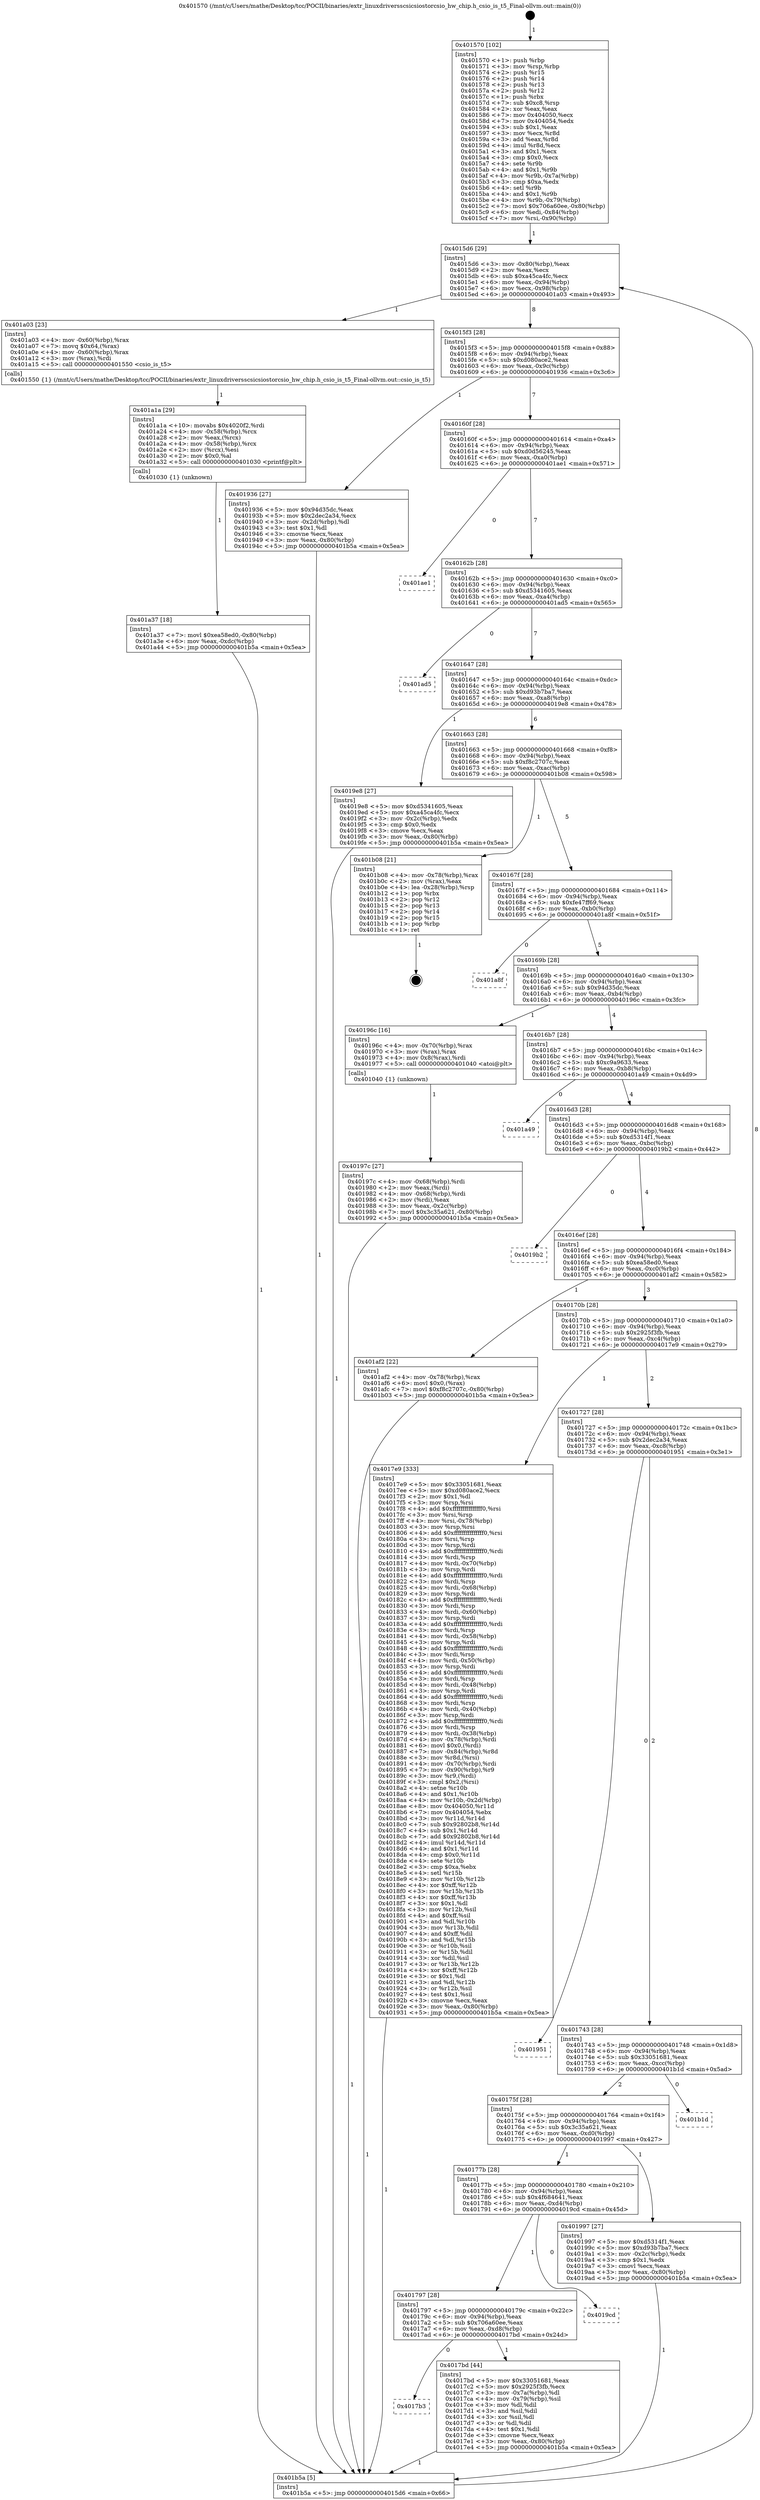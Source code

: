 digraph "0x401570" {
  label = "0x401570 (/mnt/c/Users/mathe/Desktop/tcc/POCII/binaries/extr_linuxdriversscsicsiostorcsio_hw_chip.h_csio_is_t5_Final-ollvm.out::main(0))"
  labelloc = "t"
  node[shape=record]

  Entry [label="",width=0.3,height=0.3,shape=circle,fillcolor=black,style=filled]
  "0x4015d6" [label="{
     0x4015d6 [29]\l
     | [instrs]\l
     &nbsp;&nbsp;0x4015d6 \<+3\>: mov -0x80(%rbp),%eax\l
     &nbsp;&nbsp;0x4015d9 \<+2\>: mov %eax,%ecx\l
     &nbsp;&nbsp;0x4015db \<+6\>: sub $0xa45ca4fc,%ecx\l
     &nbsp;&nbsp;0x4015e1 \<+6\>: mov %eax,-0x94(%rbp)\l
     &nbsp;&nbsp;0x4015e7 \<+6\>: mov %ecx,-0x98(%rbp)\l
     &nbsp;&nbsp;0x4015ed \<+6\>: je 0000000000401a03 \<main+0x493\>\l
  }"]
  "0x401a03" [label="{
     0x401a03 [23]\l
     | [instrs]\l
     &nbsp;&nbsp;0x401a03 \<+4\>: mov -0x60(%rbp),%rax\l
     &nbsp;&nbsp;0x401a07 \<+7\>: movq $0x64,(%rax)\l
     &nbsp;&nbsp;0x401a0e \<+4\>: mov -0x60(%rbp),%rax\l
     &nbsp;&nbsp;0x401a12 \<+3\>: mov (%rax),%rdi\l
     &nbsp;&nbsp;0x401a15 \<+5\>: call 0000000000401550 \<csio_is_t5\>\l
     | [calls]\l
     &nbsp;&nbsp;0x401550 \{1\} (/mnt/c/Users/mathe/Desktop/tcc/POCII/binaries/extr_linuxdriversscsicsiostorcsio_hw_chip.h_csio_is_t5_Final-ollvm.out::csio_is_t5)\l
  }"]
  "0x4015f3" [label="{
     0x4015f3 [28]\l
     | [instrs]\l
     &nbsp;&nbsp;0x4015f3 \<+5\>: jmp 00000000004015f8 \<main+0x88\>\l
     &nbsp;&nbsp;0x4015f8 \<+6\>: mov -0x94(%rbp),%eax\l
     &nbsp;&nbsp;0x4015fe \<+5\>: sub $0xd080ace2,%eax\l
     &nbsp;&nbsp;0x401603 \<+6\>: mov %eax,-0x9c(%rbp)\l
     &nbsp;&nbsp;0x401609 \<+6\>: je 0000000000401936 \<main+0x3c6\>\l
  }"]
  Exit [label="",width=0.3,height=0.3,shape=circle,fillcolor=black,style=filled,peripheries=2]
  "0x401936" [label="{
     0x401936 [27]\l
     | [instrs]\l
     &nbsp;&nbsp;0x401936 \<+5\>: mov $0x94d35dc,%eax\l
     &nbsp;&nbsp;0x40193b \<+5\>: mov $0x2dec2a34,%ecx\l
     &nbsp;&nbsp;0x401940 \<+3\>: mov -0x2d(%rbp),%dl\l
     &nbsp;&nbsp;0x401943 \<+3\>: test $0x1,%dl\l
     &nbsp;&nbsp;0x401946 \<+3\>: cmovne %ecx,%eax\l
     &nbsp;&nbsp;0x401949 \<+3\>: mov %eax,-0x80(%rbp)\l
     &nbsp;&nbsp;0x40194c \<+5\>: jmp 0000000000401b5a \<main+0x5ea\>\l
  }"]
  "0x40160f" [label="{
     0x40160f [28]\l
     | [instrs]\l
     &nbsp;&nbsp;0x40160f \<+5\>: jmp 0000000000401614 \<main+0xa4\>\l
     &nbsp;&nbsp;0x401614 \<+6\>: mov -0x94(%rbp),%eax\l
     &nbsp;&nbsp;0x40161a \<+5\>: sub $0xd0d56245,%eax\l
     &nbsp;&nbsp;0x40161f \<+6\>: mov %eax,-0xa0(%rbp)\l
     &nbsp;&nbsp;0x401625 \<+6\>: je 0000000000401ae1 \<main+0x571\>\l
  }"]
  "0x401a37" [label="{
     0x401a37 [18]\l
     | [instrs]\l
     &nbsp;&nbsp;0x401a37 \<+7\>: movl $0xea58ed0,-0x80(%rbp)\l
     &nbsp;&nbsp;0x401a3e \<+6\>: mov %eax,-0xdc(%rbp)\l
     &nbsp;&nbsp;0x401a44 \<+5\>: jmp 0000000000401b5a \<main+0x5ea\>\l
  }"]
  "0x401ae1" [label="{
     0x401ae1\l
  }", style=dashed]
  "0x40162b" [label="{
     0x40162b [28]\l
     | [instrs]\l
     &nbsp;&nbsp;0x40162b \<+5\>: jmp 0000000000401630 \<main+0xc0\>\l
     &nbsp;&nbsp;0x401630 \<+6\>: mov -0x94(%rbp),%eax\l
     &nbsp;&nbsp;0x401636 \<+5\>: sub $0xd5341605,%eax\l
     &nbsp;&nbsp;0x40163b \<+6\>: mov %eax,-0xa4(%rbp)\l
     &nbsp;&nbsp;0x401641 \<+6\>: je 0000000000401ad5 \<main+0x565\>\l
  }"]
  "0x401a1a" [label="{
     0x401a1a [29]\l
     | [instrs]\l
     &nbsp;&nbsp;0x401a1a \<+10\>: movabs $0x4020f2,%rdi\l
     &nbsp;&nbsp;0x401a24 \<+4\>: mov -0x58(%rbp),%rcx\l
     &nbsp;&nbsp;0x401a28 \<+2\>: mov %eax,(%rcx)\l
     &nbsp;&nbsp;0x401a2a \<+4\>: mov -0x58(%rbp),%rcx\l
     &nbsp;&nbsp;0x401a2e \<+2\>: mov (%rcx),%esi\l
     &nbsp;&nbsp;0x401a30 \<+2\>: mov $0x0,%al\l
     &nbsp;&nbsp;0x401a32 \<+5\>: call 0000000000401030 \<printf@plt\>\l
     | [calls]\l
     &nbsp;&nbsp;0x401030 \{1\} (unknown)\l
  }"]
  "0x401ad5" [label="{
     0x401ad5\l
  }", style=dashed]
  "0x401647" [label="{
     0x401647 [28]\l
     | [instrs]\l
     &nbsp;&nbsp;0x401647 \<+5\>: jmp 000000000040164c \<main+0xdc\>\l
     &nbsp;&nbsp;0x40164c \<+6\>: mov -0x94(%rbp),%eax\l
     &nbsp;&nbsp;0x401652 \<+5\>: sub $0xd93b7ba7,%eax\l
     &nbsp;&nbsp;0x401657 \<+6\>: mov %eax,-0xa8(%rbp)\l
     &nbsp;&nbsp;0x40165d \<+6\>: je 00000000004019e8 \<main+0x478\>\l
  }"]
  "0x40197c" [label="{
     0x40197c [27]\l
     | [instrs]\l
     &nbsp;&nbsp;0x40197c \<+4\>: mov -0x68(%rbp),%rdi\l
     &nbsp;&nbsp;0x401980 \<+2\>: mov %eax,(%rdi)\l
     &nbsp;&nbsp;0x401982 \<+4\>: mov -0x68(%rbp),%rdi\l
     &nbsp;&nbsp;0x401986 \<+2\>: mov (%rdi),%eax\l
     &nbsp;&nbsp;0x401988 \<+3\>: mov %eax,-0x2c(%rbp)\l
     &nbsp;&nbsp;0x40198b \<+7\>: movl $0x3c35a621,-0x80(%rbp)\l
     &nbsp;&nbsp;0x401992 \<+5\>: jmp 0000000000401b5a \<main+0x5ea\>\l
  }"]
  "0x4019e8" [label="{
     0x4019e8 [27]\l
     | [instrs]\l
     &nbsp;&nbsp;0x4019e8 \<+5\>: mov $0xd5341605,%eax\l
     &nbsp;&nbsp;0x4019ed \<+5\>: mov $0xa45ca4fc,%ecx\l
     &nbsp;&nbsp;0x4019f2 \<+3\>: mov -0x2c(%rbp),%edx\l
     &nbsp;&nbsp;0x4019f5 \<+3\>: cmp $0x0,%edx\l
     &nbsp;&nbsp;0x4019f8 \<+3\>: cmove %ecx,%eax\l
     &nbsp;&nbsp;0x4019fb \<+3\>: mov %eax,-0x80(%rbp)\l
     &nbsp;&nbsp;0x4019fe \<+5\>: jmp 0000000000401b5a \<main+0x5ea\>\l
  }"]
  "0x401663" [label="{
     0x401663 [28]\l
     | [instrs]\l
     &nbsp;&nbsp;0x401663 \<+5\>: jmp 0000000000401668 \<main+0xf8\>\l
     &nbsp;&nbsp;0x401668 \<+6\>: mov -0x94(%rbp),%eax\l
     &nbsp;&nbsp;0x40166e \<+5\>: sub $0xf8c2707c,%eax\l
     &nbsp;&nbsp;0x401673 \<+6\>: mov %eax,-0xac(%rbp)\l
     &nbsp;&nbsp;0x401679 \<+6\>: je 0000000000401b08 \<main+0x598\>\l
  }"]
  "0x401570" [label="{
     0x401570 [102]\l
     | [instrs]\l
     &nbsp;&nbsp;0x401570 \<+1\>: push %rbp\l
     &nbsp;&nbsp;0x401571 \<+3\>: mov %rsp,%rbp\l
     &nbsp;&nbsp;0x401574 \<+2\>: push %r15\l
     &nbsp;&nbsp;0x401576 \<+2\>: push %r14\l
     &nbsp;&nbsp;0x401578 \<+2\>: push %r13\l
     &nbsp;&nbsp;0x40157a \<+2\>: push %r12\l
     &nbsp;&nbsp;0x40157c \<+1\>: push %rbx\l
     &nbsp;&nbsp;0x40157d \<+7\>: sub $0xc8,%rsp\l
     &nbsp;&nbsp;0x401584 \<+2\>: xor %eax,%eax\l
     &nbsp;&nbsp;0x401586 \<+7\>: mov 0x404050,%ecx\l
     &nbsp;&nbsp;0x40158d \<+7\>: mov 0x404054,%edx\l
     &nbsp;&nbsp;0x401594 \<+3\>: sub $0x1,%eax\l
     &nbsp;&nbsp;0x401597 \<+3\>: mov %ecx,%r8d\l
     &nbsp;&nbsp;0x40159a \<+3\>: add %eax,%r8d\l
     &nbsp;&nbsp;0x40159d \<+4\>: imul %r8d,%ecx\l
     &nbsp;&nbsp;0x4015a1 \<+3\>: and $0x1,%ecx\l
     &nbsp;&nbsp;0x4015a4 \<+3\>: cmp $0x0,%ecx\l
     &nbsp;&nbsp;0x4015a7 \<+4\>: sete %r9b\l
     &nbsp;&nbsp;0x4015ab \<+4\>: and $0x1,%r9b\l
     &nbsp;&nbsp;0x4015af \<+4\>: mov %r9b,-0x7a(%rbp)\l
     &nbsp;&nbsp;0x4015b3 \<+3\>: cmp $0xa,%edx\l
     &nbsp;&nbsp;0x4015b6 \<+4\>: setl %r9b\l
     &nbsp;&nbsp;0x4015ba \<+4\>: and $0x1,%r9b\l
     &nbsp;&nbsp;0x4015be \<+4\>: mov %r9b,-0x79(%rbp)\l
     &nbsp;&nbsp;0x4015c2 \<+7\>: movl $0x706a60ee,-0x80(%rbp)\l
     &nbsp;&nbsp;0x4015c9 \<+6\>: mov %edi,-0x84(%rbp)\l
     &nbsp;&nbsp;0x4015cf \<+7\>: mov %rsi,-0x90(%rbp)\l
  }"]
  "0x401b08" [label="{
     0x401b08 [21]\l
     | [instrs]\l
     &nbsp;&nbsp;0x401b08 \<+4\>: mov -0x78(%rbp),%rax\l
     &nbsp;&nbsp;0x401b0c \<+2\>: mov (%rax),%eax\l
     &nbsp;&nbsp;0x401b0e \<+4\>: lea -0x28(%rbp),%rsp\l
     &nbsp;&nbsp;0x401b12 \<+1\>: pop %rbx\l
     &nbsp;&nbsp;0x401b13 \<+2\>: pop %r12\l
     &nbsp;&nbsp;0x401b15 \<+2\>: pop %r13\l
     &nbsp;&nbsp;0x401b17 \<+2\>: pop %r14\l
     &nbsp;&nbsp;0x401b19 \<+2\>: pop %r15\l
     &nbsp;&nbsp;0x401b1b \<+1\>: pop %rbp\l
     &nbsp;&nbsp;0x401b1c \<+1\>: ret\l
  }"]
  "0x40167f" [label="{
     0x40167f [28]\l
     | [instrs]\l
     &nbsp;&nbsp;0x40167f \<+5\>: jmp 0000000000401684 \<main+0x114\>\l
     &nbsp;&nbsp;0x401684 \<+6\>: mov -0x94(%rbp),%eax\l
     &nbsp;&nbsp;0x40168a \<+5\>: sub $0xfe47ff69,%eax\l
     &nbsp;&nbsp;0x40168f \<+6\>: mov %eax,-0xb0(%rbp)\l
     &nbsp;&nbsp;0x401695 \<+6\>: je 0000000000401a8f \<main+0x51f\>\l
  }"]
  "0x401b5a" [label="{
     0x401b5a [5]\l
     | [instrs]\l
     &nbsp;&nbsp;0x401b5a \<+5\>: jmp 00000000004015d6 \<main+0x66\>\l
  }"]
  "0x401a8f" [label="{
     0x401a8f\l
  }", style=dashed]
  "0x40169b" [label="{
     0x40169b [28]\l
     | [instrs]\l
     &nbsp;&nbsp;0x40169b \<+5\>: jmp 00000000004016a0 \<main+0x130\>\l
     &nbsp;&nbsp;0x4016a0 \<+6\>: mov -0x94(%rbp),%eax\l
     &nbsp;&nbsp;0x4016a6 \<+5\>: sub $0x94d35dc,%eax\l
     &nbsp;&nbsp;0x4016ab \<+6\>: mov %eax,-0xb4(%rbp)\l
     &nbsp;&nbsp;0x4016b1 \<+6\>: je 000000000040196c \<main+0x3fc\>\l
  }"]
  "0x4017b3" [label="{
     0x4017b3\l
  }", style=dashed]
  "0x40196c" [label="{
     0x40196c [16]\l
     | [instrs]\l
     &nbsp;&nbsp;0x40196c \<+4\>: mov -0x70(%rbp),%rax\l
     &nbsp;&nbsp;0x401970 \<+3\>: mov (%rax),%rax\l
     &nbsp;&nbsp;0x401973 \<+4\>: mov 0x8(%rax),%rdi\l
     &nbsp;&nbsp;0x401977 \<+5\>: call 0000000000401040 \<atoi@plt\>\l
     | [calls]\l
     &nbsp;&nbsp;0x401040 \{1\} (unknown)\l
  }"]
  "0x4016b7" [label="{
     0x4016b7 [28]\l
     | [instrs]\l
     &nbsp;&nbsp;0x4016b7 \<+5\>: jmp 00000000004016bc \<main+0x14c\>\l
     &nbsp;&nbsp;0x4016bc \<+6\>: mov -0x94(%rbp),%eax\l
     &nbsp;&nbsp;0x4016c2 \<+5\>: sub $0xc9a9633,%eax\l
     &nbsp;&nbsp;0x4016c7 \<+6\>: mov %eax,-0xb8(%rbp)\l
     &nbsp;&nbsp;0x4016cd \<+6\>: je 0000000000401a49 \<main+0x4d9\>\l
  }"]
  "0x4017bd" [label="{
     0x4017bd [44]\l
     | [instrs]\l
     &nbsp;&nbsp;0x4017bd \<+5\>: mov $0x33051681,%eax\l
     &nbsp;&nbsp;0x4017c2 \<+5\>: mov $0x2925f3fb,%ecx\l
     &nbsp;&nbsp;0x4017c7 \<+3\>: mov -0x7a(%rbp),%dl\l
     &nbsp;&nbsp;0x4017ca \<+4\>: mov -0x79(%rbp),%sil\l
     &nbsp;&nbsp;0x4017ce \<+3\>: mov %dl,%dil\l
     &nbsp;&nbsp;0x4017d1 \<+3\>: and %sil,%dil\l
     &nbsp;&nbsp;0x4017d4 \<+3\>: xor %sil,%dl\l
     &nbsp;&nbsp;0x4017d7 \<+3\>: or %dl,%dil\l
     &nbsp;&nbsp;0x4017da \<+4\>: test $0x1,%dil\l
     &nbsp;&nbsp;0x4017de \<+3\>: cmovne %ecx,%eax\l
     &nbsp;&nbsp;0x4017e1 \<+3\>: mov %eax,-0x80(%rbp)\l
     &nbsp;&nbsp;0x4017e4 \<+5\>: jmp 0000000000401b5a \<main+0x5ea\>\l
  }"]
  "0x401a49" [label="{
     0x401a49\l
  }", style=dashed]
  "0x4016d3" [label="{
     0x4016d3 [28]\l
     | [instrs]\l
     &nbsp;&nbsp;0x4016d3 \<+5\>: jmp 00000000004016d8 \<main+0x168\>\l
     &nbsp;&nbsp;0x4016d8 \<+6\>: mov -0x94(%rbp),%eax\l
     &nbsp;&nbsp;0x4016de \<+5\>: sub $0xd5314f1,%eax\l
     &nbsp;&nbsp;0x4016e3 \<+6\>: mov %eax,-0xbc(%rbp)\l
     &nbsp;&nbsp;0x4016e9 \<+6\>: je 00000000004019b2 \<main+0x442\>\l
  }"]
  "0x401797" [label="{
     0x401797 [28]\l
     | [instrs]\l
     &nbsp;&nbsp;0x401797 \<+5\>: jmp 000000000040179c \<main+0x22c\>\l
     &nbsp;&nbsp;0x40179c \<+6\>: mov -0x94(%rbp),%eax\l
     &nbsp;&nbsp;0x4017a2 \<+5\>: sub $0x706a60ee,%eax\l
     &nbsp;&nbsp;0x4017a7 \<+6\>: mov %eax,-0xd8(%rbp)\l
     &nbsp;&nbsp;0x4017ad \<+6\>: je 00000000004017bd \<main+0x24d\>\l
  }"]
  "0x4019b2" [label="{
     0x4019b2\l
  }", style=dashed]
  "0x4016ef" [label="{
     0x4016ef [28]\l
     | [instrs]\l
     &nbsp;&nbsp;0x4016ef \<+5\>: jmp 00000000004016f4 \<main+0x184\>\l
     &nbsp;&nbsp;0x4016f4 \<+6\>: mov -0x94(%rbp),%eax\l
     &nbsp;&nbsp;0x4016fa \<+5\>: sub $0xea58ed0,%eax\l
     &nbsp;&nbsp;0x4016ff \<+6\>: mov %eax,-0xc0(%rbp)\l
     &nbsp;&nbsp;0x401705 \<+6\>: je 0000000000401af2 \<main+0x582\>\l
  }"]
  "0x4019cd" [label="{
     0x4019cd\l
  }", style=dashed]
  "0x401af2" [label="{
     0x401af2 [22]\l
     | [instrs]\l
     &nbsp;&nbsp;0x401af2 \<+4\>: mov -0x78(%rbp),%rax\l
     &nbsp;&nbsp;0x401af6 \<+6\>: movl $0x0,(%rax)\l
     &nbsp;&nbsp;0x401afc \<+7\>: movl $0xf8c2707c,-0x80(%rbp)\l
     &nbsp;&nbsp;0x401b03 \<+5\>: jmp 0000000000401b5a \<main+0x5ea\>\l
  }"]
  "0x40170b" [label="{
     0x40170b [28]\l
     | [instrs]\l
     &nbsp;&nbsp;0x40170b \<+5\>: jmp 0000000000401710 \<main+0x1a0\>\l
     &nbsp;&nbsp;0x401710 \<+6\>: mov -0x94(%rbp),%eax\l
     &nbsp;&nbsp;0x401716 \<+5\>: sub $0x2925f3fb,%eax\l
     &nbsp;&nbsp;0x40171b \<+6\>: mov %eax,-0xc4(%rbp)\l
     &nbsp;&nbsp;0x401721 \<+6\>: je 00000000004017e9 \<main+0x279\>\l
  }"]
  "0x40177b" [label="{
     0x40177b [28]\l
     | [instrs]\l
     &nbsp;&nbsp;0x40177b \<+5\>: jmp 0000000000401780 \<main+0x210\>\l
     &nbsp;&nbsp;0x401780 \<+6\>: mov -0x94(%rbp),%eax\l
     &nbsp;&nbsp;0x401786 \<+5\>: sub $0x4f684641,%eax\l
     &nbsp;&nbsp;0x40178b \<+6\>: mov %eax,-0xd4(%rbp)\l
     &nbsp;&nbsp;0x401791 \<+6\>: je 00000000004019cd \<main+0x45d\>\l
  }"]
  "0x4017e9" [label="{
     0x4017e9 [333]\l
     | [instrs]\l
     &nbsp;&nbsp;0x4017e9 \<+5\>: mov $0x33051681,%eax\l
     &nbsp;&nbsp;0x4017ee \<+5\>: mov $0xd080ace2,%ecx\l
     &nbsp;&nbsp;0x4017f3 \<+2\>: mov $0x1,%dl\l
     &nbsp;&nbsp;0x4017f5 \<+3\>: mov %rsp,%rsi\l
     &nbsp;&nbsp;0x4017f8 \<+4\>: add $0xfffffffffffffff0,%rsi\l
     &nbsp;&nbsp;0x4017fc \<+3\>: mov %rsi,%rsp\l
     &nbsp;&nbsp;0x4017ff \<+4\>: mov %rsi,-0x78(%rbp)\l
     &nbsp;&nbsp;0x401803 \<+3\>: mov %rsp,%rsi\l
     &nbsp;&nbsp;0x401806 \<+4\>: add $0xfffffffffffffff0,%rsi\l
     &nbsp;&nbsp;0x40180a \<+3\>: mov %rsi,%rsp\l
     &nbsp;&nbsp;0x40180d \<+3\>: mov %rsp,%rdi\l
     &nbsp;&nbsp;0x401810 \<+4\>: add $0xfffffffffffffff0,%rdi\l
     &nbsp;&nbsp;0x401814 \<+3\>: mov %rdi,%rsp\l
     &nbsp;&nbsp;0x401817 \<+4\>: mov %rdi,-0x70(%rbp)\l
     &nbsp;&nbsp;0x40181b \<+3\>: mov %rsp,%rdi\l
     &nbsp;&nbsp;0x40181e \<+4\>: add $0xfffffffffffffff0,%rdi\l
     &nbsp;&nbsp;0x401822 \<+3\>: mov %rdi,%rsp\l
     &nbsp;&nbsp;0x401825 \<+4\>: mov %rdi,-0x68(%rbp)\l
     &nbsp;&nbsp;0x401829 \<+3\>: mov %rsp,%rdi\l
     &nbsp;&nbsp;0x40182c \<+4\>: add $0xfffffffffffffff0,%rdi\l
     &nbsp;&nbsp;0x401830 \<+3\>: mov %rdi,%rsp\l
     &nbsp;&nbsp;0x401833 \<+4\>: mov %rdi,-0x60(%rbp)\l
     &nbsp;&nbsp;0x401837 \<+3\>: mov %rsp,%rdi\l
     &nbsp;&nbsp;0x40183a \<+4\>: add $0xfffffffffffffff0,%rdi\l
     &nbsp;&nbsp;0x40183e \<+3\>: mov %rdi,%rsp\l
     &nbsp;&nbsp;0x401841 \<+4\>: mov %rdi,-0x58(%rbp)\l
     &nbsp;&nbsp;0x401845 \<+3\>: mov %rsp,%rdi\l
     &nbsp;&nbsp;0x401848 \<+4\>: add $0xfffffffffffffff0,%rdi\l
     &nbsp;&nbsp;0x40184c \<+3\>: mov %rdi,%rsp\l
     &nbsp;&nbsp;0x40184f \<+4\>: mov %rdi,-0x50(%rbp)\l
     &nbsp;&nbsp;0x401853 \<+3\>: mov %rsp,%rdi\l
     &nbsp;&nbsp;0x401856 \<+4\>: add $0xfffffffffffffff0,%rdi\l
     &nbsp;&nbsp;0x40185a \<+3\>: mov %rdi,%rsp\l
     &nbsp;&nbsp;0x40185d \<+4\>: mov %rdi,-0x48(%rbp)\l
     &nbsp;&nbsp;0x401861 \<+3\>: mov %rsp,%rdi\l
     &nbsp;&nbsp;0x401864 \<+4\>: add $0xfffffffffffffff0,%rdi\l
     &nbsp;&nbsp;0x401868 \<+3\>: mov %rdi,%rsp\l
     &nbsp;&nbsp;0x40186b \<+4\>: mov %rdi,-0x40(%rbp)\l
     &nbsp;&nbsp;0x40186f \<+3\>: mov %rsp,%rdi\l
     &nbsp;&nbsp;0x401872 \<+4\>: add $0xfffffffffffffff0,%rdi\l
     &nbsp;&nbsp;0x401876 \<+3\>: mov %rdi,%rsp\l
     &nbsp;&nbsp;0x401879 \<+4\>: mov %rdi,-0x38(%rbp)\l
     &nbsp;&nbsp;0x40187d \<+4\>: mov -0x78(%rbp),%rdi\l
     &nbsp;&nbsp;0x401881 \<+6\>: movl $0x0,(%rdi)\l
     &nbsp;&nbsp;0x401887 \<+7\>: mov -0x84(%rbp),%r8d\l
     &nbsp;&nbsp;0x40188e \<+3\>: mov %r8d,(%rsi)\l
     &nbsp;&nbsp;0x401891 \<+4\>: mov -0x70(%rbp),%rdi\l
     &nbsp;&nbsp;0x401895 \<+7\>: mov -0x90(%rbp),%r9\l
     &nbsp;&nbsp;0x40189c \<+3\>: mov %r9,(%rdi)\l
     &nbsp;&nbsp;0x40189f \<+3\>: cmpl $0x2,(%rsi)\l
     &nbsp;&nbsp;0x4018a2 \<+4\>: setne %r10b\l
     &nbsp;&nbsp;0x4018a6 \<+4\>: and $0x1,%r10b\l
     &nbsp;&nbsp;0x4018aa \<+4\>: mov %r10b,-0x2d(%rbp)\l
     &nbsp;&nbsp;0x4018ae \<+8\>: mov 0x404050,%r11d\l
     &nbsp;&nbsp;0x4018b6 \<+7\>: mov 0x404054,%ebx\l
     &nbsp;&nbsp;0x4018bd \<+3\>: mov %r11d,%r14d\l
     &nbsp;&nbsp;0x4018c0 \<+7\>: sub $0x92802b8,%r14d\l
     &nbsp;&nbsp;0x4018c7 \<+4\>: sub $0x1,%r14d\l
     &nbsp;&nbsp;0x4018cb \<+7\>: add $0x92802b8,%r14d\l
     &nbsp;&nbsp;0x4018d2 \<+4\>: imul %r14d,%r11d\l
     &nbsp;&nbsp;0x4018d6 \<+4\>: and $0x1,%r11d\l
     &nbsp;&nbsp;0x4018da \<+4\>: cmp $0x0,%r11d\l
     &nbsp;&nbsp;0x4018de \<+4\>: sete %r10b\l
     &nbsp;&nbsp;0x4018e2 \<+3\>: cmp $0xa,%ebx\l
     &nbsp;&nbsp;0x4018e5 \<+4\>: setl %r15b\l
     &nbsp;&nbsp;0x4018e9 \<+3\>: mov %r10b,%r12b\l
     &nbsp;&nbsp;0x4018ec \<+4\>: xor $0xff,%r12b\l
     &nbsp;&nbsp;0x4018f0 \<+3\>: mov %r15b,%r13b\l
     &nbsp;&nbsp;0x4018f3 \<+4\>: xor $0xff,%r13b\l
     &nbsp;&nbsp;0x4018f7 \<+3\>: xor $0x1,%dl\l
     &nbsp;&nbsp;0x4018fa \<+3\>: mov %r12b,%sil\l
     &nbsp;&nbsp;0x4018fd \<+4\>: and $0xff,%sil\l
     &nbsp;&nbsp;0x401901 \<+3\>: and %dl,%r10b\l
     &nbsp;&nbsp;0x401904 \<+3\>: mov %r13b,%dil\l
     &nbsp;&nbsp;0x401907 \<+4\>: and $0xff,%dil\l
     &nbsp;&nbsp;0x40190b \<+3\>: and %dl,%r15b\l
     &nbsp;&nbsp;0x40190e \<+3\>: or %r10b,%sil\l
     &nbsp;&nbsp;0x401911 \<+3\>: or %r15b,%dil\l
     &nbsp;&nbsp;0x401914 \<+3\>: xor %dil,%sil\l
     &nbsp;&nbsp;0x401917 \<+3\>: or %r13b,%r12b\l
     &nbsp;&nbsp;0x40191a \<+4\>: xor $0xff,%r12b\l
     &nbsp;&nbsp;0x40191e \<+3\>: or $0x1,%dl\l
     &nbsp;&nbsp;0x401921 \<+3\>: and %dl,%r12b\l
     &nbsp;&nbsp;0x401924 \<+3\>: or %r12b,%sil\l
     &nbsp;&nbsp;0x401927 \<+4\>: test $0x1,%sil\l
     &nbsp;&nbsp;0x40192b \<+3\>: cmovne %ecx,%eax\l
     &nbsp;&nbsp;0x40192e \<+3\>: mov %eax,-0x80(%rbp)\l
     &nbsp;&nbsp;0x401931 \<+5\>: jmp 0000000000401b5a \<main+0x5ea\>\l
  }"]
  "0x401727" [label="{
     0x401727 [28]\l
     | [instrs]\l
     &nbsp;&nbsp;0x401727 \<+5\>: jmp 000000000040172c \<main+0x1bc\>\l
     &nbsp;&nbsp;0x40172c \<+6\>: mov -0x94(%rbp),%eax\l
     &nbsp;&nbsp;0x401732 \<+5\>: sub $0x2dec2a34,%eax\l
     &nbsp;&nbsp;0x401737 \<+6\>: mov %eax,-0xc8(%rbp)\l
     &nbsp;&nbsp;0x40173d \<+6\>: je 0000000000401951 \<main+0x3e1\>\l
  }"]
  "0x401997" [label="{
     0x401997 [27]\l
     | [instrs]\l
     &nbsp;&nbsp;0x401997 \<+5\>: mov $0xd5314f1,%eax\l
     &nbsp;&nbsp;0x40199c \<+5\>: mov $0xd93b7ba7,%ecx\l
     &nbsp;&nbsp;0x4019a1 \<+3\>: mov -0x2c(%rbp),%edx\l
     &nbsp;&nbsp;0x4019a4 \<+3\>: cmp $0x1,%edx\l
     &nbsp;&nbsp;0x4019a7 \<+3\>: cmovl %ecx,%eax\l
     &nbsp;&nbsp;0x4019aa \<+3\>: mov %eax,-0x80(%rbp)\l
     &nbsp;&nbsp;0x4019ad \<+5\>: jmp 0000000000401b5a \<main+0x5ea\>\l
  }"]
  "0x401951" [label="{
     0x401951\l
  }", style=dashed]
  "0x401743" [label="{
     0x401743 [28]\l
     | [instrs]\l
     &nbsp;&nbsp;0x401743 \<+5\>: jmp 0000000000401748 \<main+0x1d8\>\l
     &nbsp;&nbsp;0x401748 \<+6\>: mov -0x94(%rbp),%eax\l
     &nbsp;&nbsp;0x40174e \<+5\>: sub $0x33051681,%eax\l
     &nbsp;&nbsp;0x401753 \<+6\>: mov %eax,-0xcc(%rbp)\l
     &nbsp;&nbsp;0x401759 \<+6\>: je 0000000000401b1d \<main+0x5ad\>\l
  }"]
  "0x40175f" [label="{
     0x40175f [28]\l
     | [instrs]\l
     &nbsp;&nbsp;0x40175f \<+5\>: jmp 0000000000401764 \<main+0x1f4\>\l
     &nbsp;&nbsp;0x401764 \<+6\>: mov -0x94(%rbp),%eax\l
     &nbsp;&nbsp;0x40176a \<+5\>: sub $0x3c35a621,%eax\l
     &nbsp;&nbsp;0x40176f \<+6\>: mov %eax,-0xd0(%rbp)\l
     &nbsp;&nbsp;0x401775 \<+6\>: je 0000000000401997 \<main+0x427\>\l
  }"]
  "0x401b1d" [label="{
     0x401b1d\l
  }", style=dashed]
  Entry -> "0x401570" [label=" 1"]
  "0x4015d6" -> "0x401a03" [label=" 1"]
  "0x4015d6" -> "0x4015f3" [label=" 8"]
  "0x401b08" -> Exit [label=" 1"]
  "0x4015f3" -> "0x401936" [label=" 1"]
  "0x4015f3" -> "0x40160f" [label=" 7"]
  "0x401af2" -> "0x401b5a" [label=" 1"]
  "0x40160f" -> "0x401ae1" [label=" 0"]
  "0x40160f" -> "0x40162b" [label=" 7"]
  "0x401a37" -> "0x401b5a" [label=" 1"]
  "0x40162b" -> "0x401ad5" [label=" 0"]
  "0x40162b" -> "0x401647" [label=" 7"]
  "0x401a1a" -> "0x401a37" [label=" 1"]
  "0x401647" -> "0x4019e8" [label=" 1"]
  "0x401647" -> "0x401663" [label=" 6"]
  "0x401a03" -> "0x401a1a" [label=" 1"]
  "0x401663" -> "0x401b08" [label=" 1"]
  "0x401663" -> "0x40167f" [label=" 5"]
  "0x401997" -> "0x401b5a" [label=" 1"]
  "0x40167f" -> "0x401a8f" [label=" 0"]
  "0x40167f" -> "0x40169b" [label=" 5"]
  "0x40197c" -> "0x401b5a" [label=" 1"]
  "0x40169b" -> "0x40196c" [label=" 1"]
  "0x40169b" -> "0x4016b7" [label=" 4"]
  "0x40196c" -> "0x40197c" [label=" 1"]
  "0x4016b7" -> "0x401a49" [label=" 0"]
  "0x4016b7" -> "0x4016d3" [label=" 4"]
  "0x401936" -> "0x401b5a" [label=" 1"]
  "0x4016d3" -> "0x4019b2" [label=" 0"]
  "0x4016d3" -> "0x4016ef" [label=" 4"]
  "0x4019e8" -> "0x401b5a" [label=" 1"]
  "0x4016ef" -> "0x401af2" [label=" 1"]
  "0x4016ef" -> "0x40170b" [label=" 3"]
  "0x401b5a" -> "0x4015d6" [label=" 8"]
  "0x40170b" -> "0x4017e9" [label=" 1"]
  "0x40170b" -> "0x401727" [label=" 2"]
  "0x4017bd" -> "0x401b5a" [label=" 1"]
  "0x401727" -> "0x401951" [label=" 0"]
  "0x401727" -> "0x401743" [label=" 2"]
  "0x401797" -> "0x4017b3" [label=" 0"]
  "0x401743" -> "0x401b1d" [label=" 0"]
  "0x401743" -> "0x40175f" [label=" 2"]
  "0x401797" -> "0x4017bd" [label=" 1"]
  "0x40175f" -> "0x401997" [label=" 1"]
  "0x40175f" -> "0x40177b" [label=" 1"]
  "0x401570" -> "0x4015d6" [label=" 1"]
  "0x40177b" -> "0x4019cd" [label=" 0"]
  "0x40177b" -> "0x401797" [label=" 1"]
  "0x4017e9" -> "0x401b5a" [label=" 1"]
}
